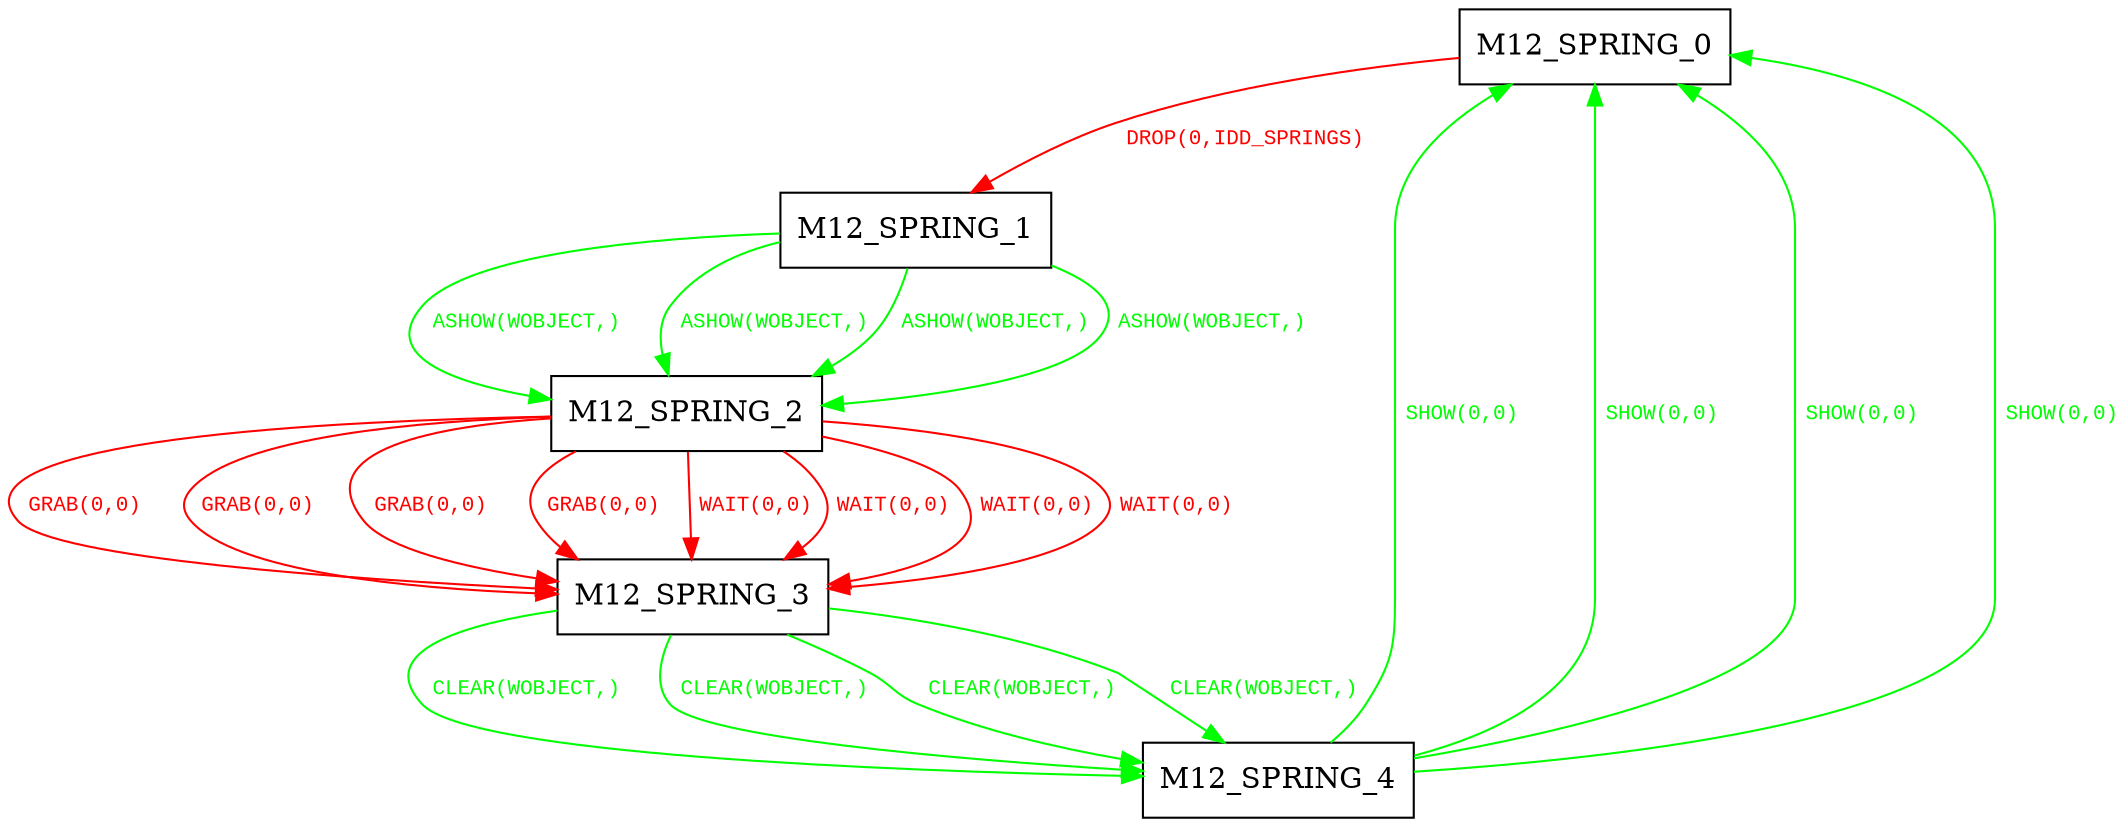 digraph {
 node [shape=record];
"M12_SPRING_0" -> "M12_SPRING_1"[color=red, fontcolor=red, label=< <font face="Courier New" point-size="10">
DROP(0,IDD_SPRINGS)<br/>
</font>>];
"M12_SPRING_1" -> "M12_SPRING_2"[color=green, fontcolor=green, label=< <font face="Courier New" point-size="10">
ASHOW(WOBJECT,)<br/>
</font>>];
"M12_SPRING_1" -> "M12_SPRING_2"[color=green, fontcolor=green, label=< <font face="Courier New" point-size="10">
ASHOW(WOBJECT,)<br/>
</font>>];
"M12_SPRING_1" -> "M12_SPRING_2"[color=green, fontcolor=green, label=< <font face="Courier New" point-size="10">
ASHOW(WOBJECT,)<br/>
</font>>];
"M12_SPRING_1" -> "M12_SPRING_2"[color=green, fontcolor=green, label=< <font face="Courier New" point-size="10">
ASHOW(WOBJECT,)<br/>
</font>>];
"M12_SPRING_2" -> "M12_SPRING_3"[color=red, fontcolor=red, label=< <font face="Courier New" point-size="10">
GRAB(0,0)<br/>
</font>>];
"M12_SPRING_2" -> "M12_SPRING_3"[color=red, fontcolor=red, label=< <font face="Courier New" point-size="10">
GRAB(0,0)<br/>
</font>>];
"M12_SPRING_2" -> "M12_SPRING_3"[color=red, fontcolor=red, label=< <font face="Courier New" point-size="10">
GRAB(0,0)<br/>
</font>>];
"M12_SPRING_2" -> "M12_SPRING_3"[color=red, fontcolor=red, label=< <font face="Courier New" point-size="10">
GRAB(0,0)<br/>
</font>>];
"M12_SPRING_2" -> "M12_SPRING_3"[color=red, fontcolor=red, label=< <font face="Courier New" point-size="10">
WAIT(0,0)<br/>
</font>>];
"M12_SPRING_2" -> "M12_SPRING_3"[color=red, fontcolor=red, label=< <font face="Courier New" point-size="10">
WAIT(0,0)<br/>
</font>>];
"M12_SPRING_2" -> "M12_SPRING_3"[color=red, fontcolor=red, label=< <font face="Courier New" point-size="10">
WAIT(0,0)<br/>
</font>>];
"M12_SPRING_2" -> "M12_SPRING_3"[color=red, fontcolor=red, label=< <font face="Courier New" point-size="10">
WAIT(0,0)<br/>
</font>>];
"M12_SPRING_3" -> "M12_SPRING_4"[color=green, fontcolor=green, label=< <font face="Courier New" point-size="10">
CLEAR(WOBJECT,)<br/>
</font>>];
"M12_SPRING_3" -> "M12_SPRING_4"[color=green, fontcolor=green, label=< <font face="Courier New" point-size="10">
CLEAR(WOBJECT,)<br/>
</font>>];
"M12_SPRING_3" -> "M12_SPRING_4"[color=green, fontcolor=green, label=< <font face="Courier New" point-size="10">
CLEAR(WOBJECT,)<br/>
</font>>];
"M12_SPRING_3" -> "M12_SPRING_4"[color=green, fontcolor=green, label=< <font face="Courier New" point-size="10">
CLEAR(WOBJECT,)<br/>
</font>>];
"M12_SPRING_4" -> "M12_SPRING_0"[color=green, fontcolor=green, label=< <font face="Courier New" point-size="10">
SHOW(0,0)<br/>
</font>>];
"M12_SPRING_4" -> "M12_SPRING_0"[color=green, fontcolor=green, label=< <font face="Courier New" point-size="10">
SHOW(0,0)<br/>
</font>>];
"M12_SPRING_4" -> "M12_SPRING_0"[color=green, fontcolor=green, label=< <font face="Courier New" point-size="10">
SHOW(0,0)<br/>
</font>>];
"M12_SPRING_4" -> "M12_SPRING_0"[color=green, fontcolor=green, label=< <font face="Courier New" point-size="10">
SHOW(0,0)<br/>
</font>>];
}
